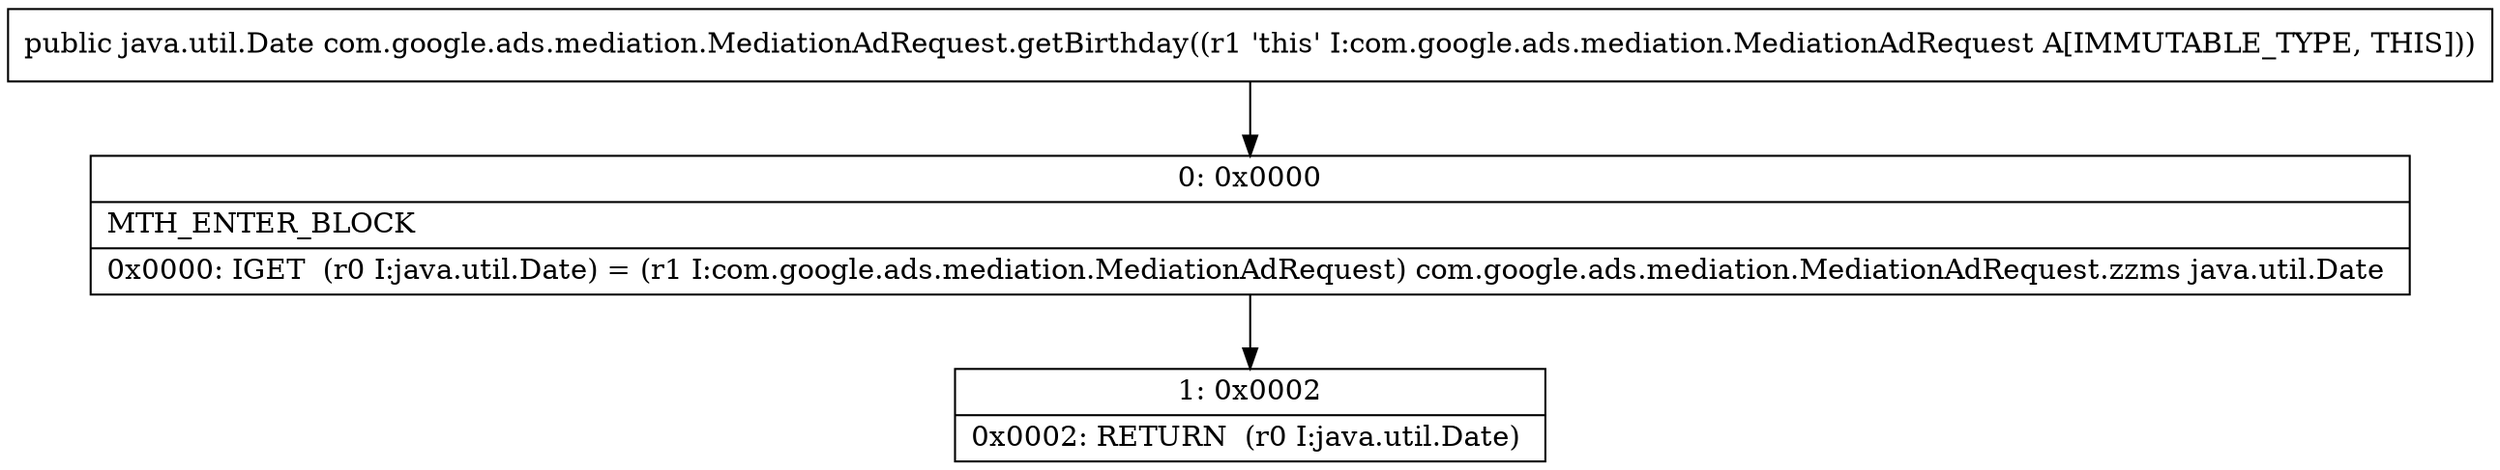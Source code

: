 digraph "CFG forcom.google.ads.mediation.MediationAdRequest.getBirthday()Ljava\/util\/Date;" {
Node_0 [shape=record,label="{0\:\ 0x0000|MTH_ENTER_BLOCK\l|0x0000: IGET  (r0 I:java.util.Date) = (r1 I:com.google.ads.mediation.MediationAdRequest) com.google.ads.mediation.MediationAdRequest.zzms java.util.Date \l}"];
Node_1 [shape=record,label="{1\:\ 0x0002|0x0002: RETURN  (r0 I:java.util.Date) \l}"];
MethodNode[shape=record,label="{public java.util.Date com.google.ads.mediation.MediationAdRequest.getBirthday((r1 'this' I:com.google.ads.mediation.MediationAdRequest A[IMMUTABLE_TYPE, THIS])) }"];
MethodNode -> Node_0;
Node_0 -> Node_1;
}

